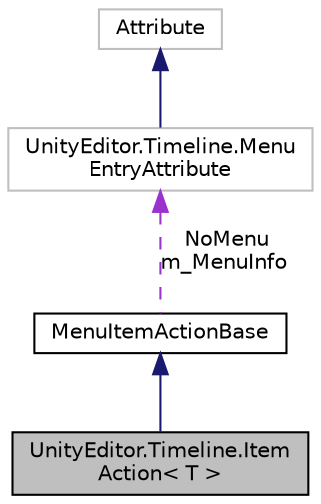 digraph "UnityEditor.Timeline.ItemAction&lt; T &gt;"
{
 // LATEX_PDF_SIZE
  edge [fontname="Helvetica",fontsize="10",labelfontname="Helvetica",labelfontsize="10"];
  node [fontname="Helvetica",fontsize="10",shape=record];
  Node1 [label="UnityEditor.Timeline.Item\lAction\< T \>",height=0.2,width=0.4,color="black", fillcolor="grey75", style="filled", fontcolor="black",tooltip=" "];
  Node2 -> Node1 [dir="back",color="midnightblue",fontsize="10",style="solid",fontname="Helvetica"];
  Node2 [label="MenuItemActionBase",height=0.2,width=0.4,color="black", fillcolor="white", style="filled",URL="$class_unity_editor_1_1_timeline_1_1_menu_item_action_base.html",tooltip=" "];
  Node3 -> Node2 [dir="back",color="darkorchid3",fontsize="10",style="dashed",label=" NoMenu\nm_MenuInfo" ,fontname="Helvetica"];
  Node3 [label="UnityEditor.Timeline.Menu\lEntryAttribute",height=0.2,width=0.4,color="grey75", fillcolor="white", style="filled",tooltip="Used to indicate path and priority of classes that are auto added to the menu"];
  Node4 -> Node3 [dir="back",color="midnightblue",fontsize="10",style="solid",fontname="Helvetica"];
  Node4 [label="Attribute",height=0.2,width=0.4,color="grey75", fillcolor="white", style="filled",tooltip=" "];
}
